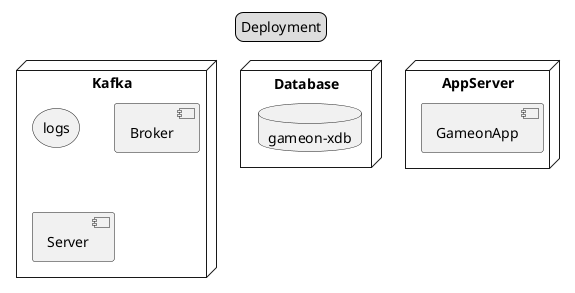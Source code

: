 @startuml
skinparam componentStyle uml2


legend top
Deployment
end legend


node Database {
    database GameonDb as "gameon-xdb"
}

node AppServer {
    [GameonApp]
}

node Kafka {
    storage logs
    [Broker]
    [Server]
}


@enduml
